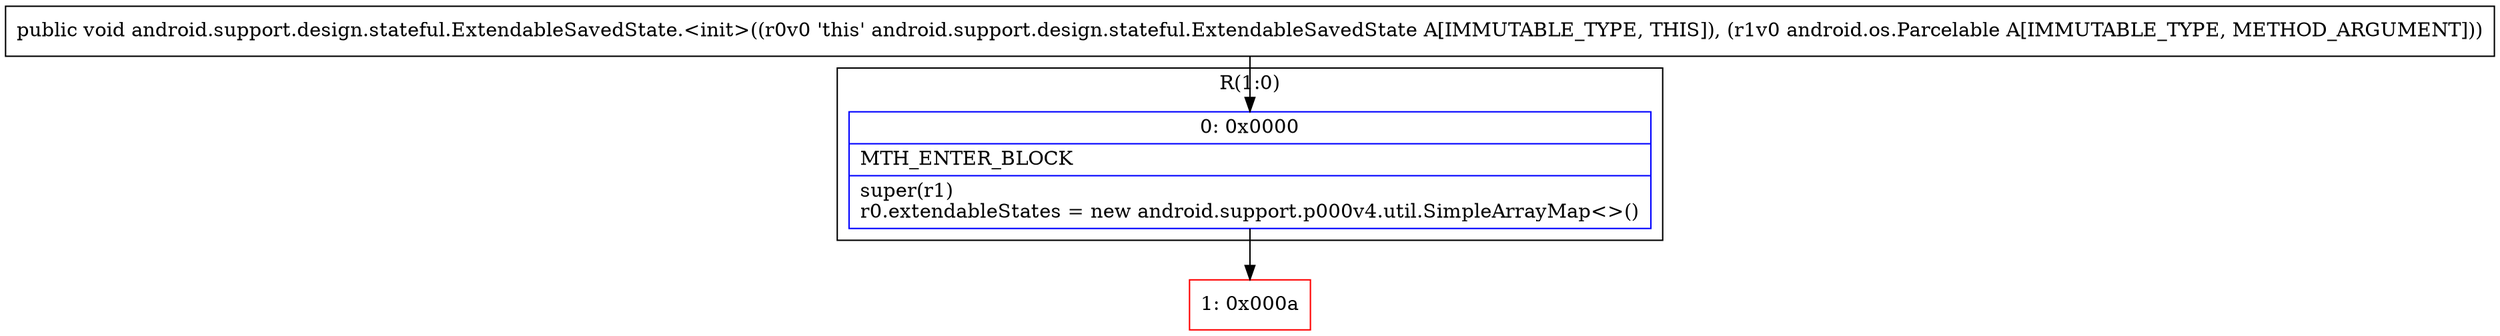 digraph "CFG forandroid.support.design.stateful.ExtendableSavedState.\<init\>(Landroid\/os\/Parcelable;)V" {
subgraph cluster_Region_842985435 {
label = "R(1:0)";
node [shape=record,color=blue];
Node_0 [shape=record,label="{0\:\ 0x0000|MTH_ENTER_BLOCK\l|super(r1)\lr0.extendableStates = new android.support.p000v4.util.SimpleArrayMap\<\>()\l}"];
}
Node_1 [shape=record,color=red,label="{1\:\ 0x000a}"];
MethodNode[shape=record,label="{public void android.support.design.stateful.ExtendableSavedState.\<init\>((r0v0 'this' android.support.design.stateful.ExtendableSavedState A[IMMUTABLE_TYPE, THIS]), (r1v0 android.os.Parcelable A[IMMUTABLE_TYPE, METHOD_ARGUMENT])) }"];
MethodNode -> Node_0;
Node_0 -> Node_1;
}

